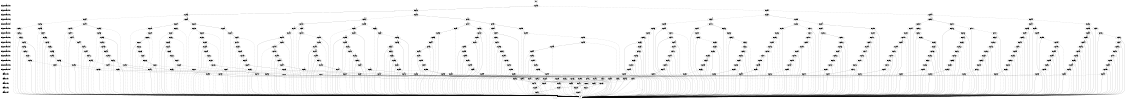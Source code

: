 digraph "DD" {
size = "7.5,10"
center = true;
edge [dir = none];
{ node [shape = plaintext];
  edge [style = invis];
  "CONST NODES" [style = invis];
" impl_pre0_fact1_bit0 " -> " impl_pre0_fact1_bit1 " -> " impl_pre0_fact1_bit2 " -> " impl_pre0_fact1_bit3 " -> " impl_pre0_fact1_bit4 " -> " impl_pre1_fact1_bit0 " -> " impl_pre1_fact1_bit1 " -> " impl_pre1_fact1_bit2 " -> " impl_pre1_fact1_bit3 " -> " impl_pre1_fact1_bit4 " -> " impl_pre2_fact1_bit0 " -> " impl_pre2_fact1_bit1 " -> " impl_pre2_fact1_bit2 " -> " impl_pre2_fact1_bit3 " -> " impl_pre2_fact1_bit4 " -> " eff_fact1_bit0 " -> " eff_fact1_bit1 " -> " eff_fact1_bit2 " -> " eff_fact1_bit3 " -> " eff_fact1_bit4 " -> "CONST NODES"; 
}
{ rank = same; node [shape = box]; edge [style = invis];
"F0"; }
{ rank = same; " impl_pre0_fact1_bit0 ";
"0x60bbc";
}
{ rank = same; " impl_pre0_fact1_bit1 ";
"0x60bbb";
"0x60a3c";
}
{ rank = same; " impl_pre0_fact1_bit2 ";
"0x60b5b";
"0x60a3b";
"0x6096a";
"0x60bba";
}
{ rank = same; " impl_pre0_fact1_bit3 ";
"0x60969";
"0x60b8a";
"0x60bb9";
"0x608fa";
"0x60a05";
"0x60b2b";
"0x60b5a";
"0x60a3a";
}
{ rank = same; " impl_pre0_fact1_bit4 ";
"0x608f9";
"0x60b2a";
"0x60b59";
"0x609eb";
"0x6094d";
"0x608bf";
"0x60a20";
"0x60b72";
"0x60a04";
"0x60ba1";
"0x60968";
"0x60b13";
"0x60b89";
"0x60a39";
"0x60b42";
"0x60bb8";
}
{ rank = same; " impl_pre1_fact1_bit0 ";
"0x6093f";
"0x60a2c";
"0x60b1e";
"0x60b7d";
"0x60a38";
"0x60967";
"0x60b41";
"0x60ba0";
"0x608be";
"0x608ea";
"0x60b07";
"0x608f8";
"0x60b66";
"0x60b29";
"0x60b88";
"0x609f7";
"0x60a03";
"0x60a11";
"0x60a1f";
"0x6094c";
"0x60b4d";
"0x60bac";
"0x6095a";
"0x608a1";
"0x60b12";
"0x60b71";
"0x60b36";
"0x60b95";
"0x609de";
"0x60b58";
"0x609ea";
"0x60bb7";
}
{ rank = same; " impl_pre1_fact1_bit1 ";
"0x6094b";
"0x60b7c";
"0x60a02";
"0x60959";
"0x60b11";
"0x60b1d";
"0x608a0";
"0x60b9f";
"0x60b35";
"0x60b57";
"0x609e9";
"0x60b65";
"0x60a2b";
"0x60b87";
"0x60a10";
"0x6093e";
"0x60bab";
"0x60b06";
"0x60966";
"0x60b28";
"0x60b70";
"0x609f6";
"0x60b40";
"0x608bd";
"0x60b4c";
"0x60a37";
"0x60b94";
"0x608e9";
"0x608f7";
"0x60bb6";
"0x609dd";
"0x60a1e";
}
{ rank = same; " impl_pre1_fact1_bit2 ";
"0x60b05";
"0x60965";
"0x60b3f";
"0x60b9e";
"0x60b27";
"0x608bc";
"0x6094a";
"0x60b6f";
"0x608e8";
"0x60a2a";
"0x60b7b";
"0x608f6";
"0x609f5";
"0x60a01";
"0x60a0f";
"0x60b4b";
"0x60baa";
"0x60b10";
"0x60b1c";
"0x6089f";
"0x60958";
"0x60a36";
"0x60b34";
"0x60b93";
"0x60b64";
"0x6093d";
"0x60b56";
"0x60bb5";
"0x60b86";
"0x609dc";
"0x609e8";
"0x60a1d";
}
{ rank = same; " impl_pre1_fact1_bit3 ";
"0x60b7a";
"0x60a0e";
"0x60a00";
"0x60a1c";
"0x60949";
"0x60964";
"0x60b0f";
"0x608e7";
"0x6089e";
"0x60b33";
"0x60b63";
"0x60a29";
"0x60b26";
"0x60b85";
"0x609db";
"0x609e7";
"0x60b9d";
"0x60b4a";
"0x60ba9";
"0x6093c";
"0x608f5";
"0x60b04";
"0x609f4";
"0x60957";
"0x60a35";
"0x60b3e";
"0x608bb";
"0x60b6e";
"0x60b55";
"0x60bb4";
"0x60b92";
"0x60b1b";
}
{ rank = same; " impl_pre1_fact1_bit4 ";
"0x6093b";
"0x60963";
"0x60b3d";
"0x60a28";
"0x60b03";
"0x60b9c";
"0x60948";
"0x609e6";
"0x60b49";
"0x60b25";
"0x60b84";
"0x608e6";
"0x60b79";
"0x60b91";
"0x609f3";
"0x60a0d";
"0x608f4";
"0x60b0e";
"0x60956";
"0x60b6d";
"0x60b1a";
"0x6089d";
"0x60a34";
"0x608ba";
"0x60b32";
"0x60b62";
"0x60b54";
"0x60bb3";
"0x60a1b";
"0x609da";
"0x60ba8";
"0x609ff";
}
{ rank = same; " impl_pre2_fact1_bit0 ";
"0x60a0c";
"0x60b3c";
"0x60a1a";
"0x60b9b";
"0x60947";
"0x60955";
"0x6089c";
"0x60b02";
"0x60b61";
"0x60b24";
"0x60b83";
"0x609d9";
"0x609e5";
"0x60b48";
"0x60ba7";
"0x6093a";
"0x60b0d";
"0x60b6c";
"0x60a27";
"0x60a33";
"0x60962";
"0x60b31";
"0x60b90";
"0x608b9";
"0x60b53";
"0x60bb2";
"0x608e5";
"0x608f3";
"0x60b19";
"0x60b78";
"0x609f2";
"0x609fe";
}
{ rank = same; " impl_pre2_fact1_bit1 ";
"0x60b9a";
"0x60939";
"0x60b01";
"0x60961";
"0x609e4";
"0x60b23";
"0x60b60";
"0x60b3b";
"0x60a26";
"0x608b8";
"0x60b47";
"0x60b82";
"0x608e4";
"0x608f2";
"0x60a0b";
"0x60ba6";
"0x60b6b";
"0x609f1";
"0x60946";
"0x60954";
"0x60b0c";
"0x60a32";
"0x60b18";
"0x6089b";
"0x60b8f";
"0x60b30";
"0x60bb1";
"0x609d8";
"0x60b52";
"0x60a19";
"0x60b77";
"0x609fd";
}
{ rank = same; " impl_pre2_fact1_bit2 ";
"0x60945";
"0x60b0b";
"0x60b17";
"0x6089a";
"0x60a25";
"0x60b5f";
"0x60a0a";
"0x60b46";
"0x60ba5";
"0x60b81";
"0x609d7";
"0x609e3";
"0x60953";
"0x60a31";
"0x60b00";
"0x60b2f";
"0x60b8e";
"0x60b22";
"0x60938";
"0x60b51";
"0x60bb0";
"0x60a18";
"0x608b7";
"0x60b6a";
"0x608e3";
"0x60b76";
"0x608f1";
"0x60960";
"0x609f0";
"0x609fc";
"0x60b3a";
"0x60b99";
}
{ rank = same; " impl_pre2_fact1_bit3 ";
"0x60937";
"0x60aff";
"0x60a24";
"0x60b21";
"0x60b80";
"0x60b39";
"0x608b6";
"0x60b69";
"0x60b45";
"0x60ba4";
"0x608f0";
"0x60b8d";
"0x609ef";
"0x60952";
"0x60a09";
"0x60a15";
"0x60a30";
"0x60944";
"0x60b0a";
"0x60899";
"0x60b50";
"0x60b2e";
"0x60baf";
"0x60b5e";
"0x60b16";
"0x60b75";
"0x609fb";
"0x609d6";
"0x6095f";
"0x609e2";
"0x60b98";
"0x608e2";
}
{ rank = same; " impl_pre2_fact1_bit4 ";
"0x60943";
"0x609e1";
"0x60951";
"0x60b15";
"0x60b20";
"0x60898";
"0x60b7f";
"0x60b2d";
"0x60b5d";
"0x608ef";
"0x609d5";
"0x60b09";
"0x60b68";
"0x60ba3";
"0x60a2f";
"0x60936";
"0x608b5";
"0x60a23";
"0x60afe";
"0x60b4f";
"0x60bae";
"0x60a14";
"0x60b44";
"0x608e1";
"0x609fa";
"0x60b74";
"0x6095e";
"0x60b8c";
"0x60b38";
"0x60b97";
"0x609ee";
"0x60a08";
}
{ rank = same; " eff_fact1_bit0 ";
"0x60935";
"0x60a22";
"0x60a2e";
"0x60ba2";
"0x6095d";
"0x608b4";
"0x60b8b";
"0x608e0";
"0x60b1f";
"0x608ee";
"0x60b73";
"0x60b43";
"0x609ed";
"0x609f9";
"0x60bad";
"0x60b08";
"0x60a07";
"0x60a13";
"0x60942";
"0x60afd";
"0x60950";
"0x60b2c";
"0x60b96";
"0x60b5c";
"0x60897";
"0x60b7e";
"0x60b4e";
"0x609d4";
"0x60b14";
"0x609e0";
"0x60b37";
"0x60b67";
}
{ rank = same; " eff_fact1_bit1 ";
"0x60941";
"0x6094f";
"0x60896";
"0x609f8";
"0x60a21";
"0x609df";
"0x60934";
"0x609d3";
"0x60a06";
"0x6095c";
"0x608b3";
"0x608df";
"0x60a2d";
"0x608ed";
"0x609ec";
"0x60a12";
}
{ rank = same; " eff_fact1_bit2 ";
"0x608b2";
"0x6095b";
"0x608de";
"0x608ec";
"0x60940";
"0x60933";
"0x60895";
"0x6094e";
}
{ rank = same; " eff_fact1_bit3 ";
"0x60894";
"0x608eb";
"0x608dd";
"0x608b1";
}
{ rank = same; " eff_fact1_bit4 ";
"0x608b0";
"0x60893";
}
{ rank = same; "CONST NODES";
{ node [shape = box]; "0x5fe1a";
"0x5fe19";
}
}
"F0" -> "0x60bbc" [style = solid];
"0x60bbc" -> "0x60a3c";
"0x60bbc" -> "0x60bbb" [style = dashed];
"0x60bbb" -> "0x60b5b";
"0x60bbb" -> "0x60bba" [style = dashed];
"0x60a3c" -> "0x6096a";
"0x60a3c" -> "0x60a3b" [style = dashed];
"0x60b5b" -> "0x60b2b";
"0x60b5b" -> "0x60b5a" [style = dashed];
"0x60a3b" -> "0x60a05";
"0x60a3b" -> "0x60a3a" [style = dashed];
"0x6096a" -> "0x608fa";
"0x6096a" -> "0x60969" [style = dashed];
"0x60bba" -> "0x60b8a";
"0x60bba" -> "0x60bb9" [style = dashed];
"0x60969" -> "0x6094d";
"0x60969" -> "0x60968" [style = dashed];
"0x60b8a" -> "0x60b72";
"0x60b8a" -> "0x60b89" [style = dashed];
"0x60bb9" -> "0x60ba1";
"0x60bb9" -> "0x60bb8" [style = dashed];
"0x608fa" -> "0x608bf";
"0x608fa" -> "0x608f9" [style = dashed];
"0x60a05" -> "0x609eb";
"0x60a05" -> "0x60a04" [style = dashed];
"0x60b2b" -> "0x60b13";
"0x60b2b" -> "0x60b2a" [style = dashed];
"0x60b5a" -> "0x60b42";
"0x60b5a" -> "0x60b59" [style = dashed];
"0x60a3a" -> "0x60a20";
"0x60a3a" -> "0x60a39" [style = dashed];
"0x608f9" -> "0x608ea";
"0x608f9" -> "0x608f8" [style = dashed];
"0x60b2a" -> "0x60b1e";
"0x60b2a" -> "0x60b29" [style = dashed];
"0x60b59" -> "0x60b4d";
"0x60b59" -> "0x60b58" [style = dashed];
"0x609eb" -> "0x609de";
"0x609eb" -> "0x609ea" [style = dashed];
"0x6094d" -> "0x6093f";
"0x6094d" -> "0x6094c" [style = dashed];
"0x608bf" -> "0x608a1";
"0x608bf" -> "0x608be" [style = dashed];
"0x60a20" -> "0x60a11";
"0x60a20" -> "0x60a1f" [style = dashed];
"0x60b72" -> "0x60b66";
"0x60b72" -> "0x60b71" [style = dashed];
"0x60a04" -> "0x609f7";
"0x60a04" -> "0x60a03" [style = dashed];
"0x60ba1" -> "0x60b95";
"0x60ba1" -> "0x60ba0" [style = dashed];
"0x60968" -> "0x6095a";
"0x60968" -> "0x60967" [style = dashed];
"0x60b13" -> "0x60b07";
"0x60b13" -> "0x60b12" [style = dashed];
"0x60b89" -> "0x60b7d";
"0x60b89" -> "0x60b88" [style = dashed];
"0x60a39" -> "0x60a2c";
"0x60a39" -> "0x60a38" [style = dashed];
"0x60b42" -> "0x60b36";
"0x60b42" -> "0x60b41" [style = dashed];
"0x60bb8" -> "0x60bac";
"0x60bb8" -> "0x60bb7" [style = dashed];
"0x6093f" -> "0x6093e";
"0x6093f" -> "0x5fe1a" [style = dashed];
"0x60a2c" -> "0x60a2b";
"0x60a2c" -> "0x5fe1a" [style = dashed];
"0x60b1e" -> "0x5fe1a";
"0x60b1e" -> "0x60b1d" [style = dashed];
"0x60b7d" -> "0x5fe1a";
"0x60b7d" -> "0x60b7c" [style = dashed];
"0x60a38" -> "0x60a37";
"0x60a38" -> "0x5fe1a" [style = dashed];
"0x60967" -> "0x60966";
"0x60967" -> "0x5fe1a" [style = dashed];
"0x60b41" -> "0x5fe1a";
"0x60b41" -> "0x60b40" [style = dashed];
"0x60ba0" -> "0x5fe1a";
"0x60ba0" -> "0x60b9f" [style = dashed];
"0x608be" -> "0x608bd";
"0x608be" -> "0x5fe1a" [style = dashed];
"0x608ea" -> "0x608e9";
"0x608ea" -> "0x5fe1a" [style = dashed];
"0x60b07" -> "0x5fe1a";
"0x60b07" -> "0x60b06" [style = dashed];
"0x608f8" -> "0x608f7";
"0x608f8" -> "0x5fe1a" [style = dashed];
"0x60b66" -> "0x5fe1a";
"0x60b66" -> "0x60b65" [style = dashed];
"0x60b29" -> "0x5fe1a";
"0x60b29" -> "0x60b28" [style = dashed];
"0x60b88" -> "0x5fe1a";
"0x60b88" -> "0x60b87" [style = dashed];
"0x609f7" -> "0x609f6";
"0x609f7" -> "0x5fe1a" [style = dashed];
"0x60a03" -> "0x60a02";
"0x60a03" -> "0x5fe1a" [style = dashed];
"0x60a11" -> "0x60a10";
"0x60a11" -> "0x5fe1a" [style = dashed];
"0x60a1f" -> "0x60a1e";
"0x60a1f" -> "0x5fe1a" [style = dashed];
"0x6094c" -> "0x6094b";
"0x6094c" -> "0x5fe1a" [style = dashed];
"0x60b4d" -> "0x5fe1a";
"0x60b4d" -> "0x60b4c" [style = dashed];
"0x60bac" -> "0x5fe1a";
"0x60bac" -> "0x60bab" [style = dashed];
"0x6095a" -> "0x60959";
"0x6095a" -> "0x5fe1a" [style = dashed];
"0x608a1" -> "0x608a0";
"0x608a1" -> "0x5fe1a" [style = dashed];
"0x60b12" -> "0x5fe1a";
"0x60b12" -> "0x60b11" [style = dashed];
"0x60b71" -> "0x5fe1a";
"0x60b71" -> "0x60b70" [style = dashed];
"0x60b36" -> "0x5fe1a";
"0x60b36" -> "0x60b35" [style = dashed];
"0x60b95" -> "0x5fe1a";
"0x60b95" -> "0x60b94" [style = dashed];
"0x609de" -> "0x609dd";
"0x609de" -> "0x5fe1a" [style = dashed];
"0x60b58" -> "0x5fe1a";
"0x60b58" -> "0x60b57" [style = dashed];
"0x609ea" -> "0x609e9";
"0x609ea" -> "0x5fe1a" [style = dashed];
"0x60bb7" -> "0x5fe1a";
"0x60bb7" -> "0x60bb6" [style = dashed];
"0x6094b" -> "0x6094a";
"0x6094b" -> "0x5fe1a" [style = dashed];
"0x60b7c" -> "0x5fe1a";
"0x60b7c" -> "0x60b7b" [style = dashed];
"0x60a02" -> "0x5fe1a";
"0x60a02" -> "0x60a01" [style = dashed];
"0x60959" -> "0x60958";
"0x60959" -> "0x5fe1a" [style = dashed];
"0x60b11" -> "0x60b10";
"0x60b11" -> "0x5fe1a" [style = dashed];
"0x60b1d" -> "0x60b1c";
"0x60b1d" -> "0x5fe1a" [style = dashed];
"0x608a0" -> "0x6089f";
"0x608a0" -> "0x5fe1a" [style = dashed];
"0x60b9f" -> "0x5fe1a";
"0x60b9f" -> "0x60b9e" [style = dashed];
"0x60b35" -> "0x60b34";
"0x60b35" -> "0x5fe1a" [style = dashed];
"0x60b57" -> "0x60b56";
"0x60b57" -> "0x5fe1a" [style = dashed];
"0x609e9" -> "0x5fe1a";
"0x609e9" -> "0x609e8" [style = dashed];
"0x60b65" -> "0x5fe1a";
"0x60b65" -> "0x60b64" [style = dashed];
"0x60a2b" -> "0x5fe1a";
"0x60a2b" -> "0x60a2a" [style = dashed];
"0x60b87" -> "0x5fe1a";
"0x60b87" -> "0x60b86" [style = dashed];
"0x60a10" -> "0x5fe1a";
"0x60a10" -> "0x60a0f" [style = dashed];
"0x6093e" -> "0x6093d";
"0x6093e" -> "0x5fe1a" [style = dashed];
"0x60bab" -> "0x5fe1a";
"0x60bab" -> "0x60baa" [style = dashed];
"0x60b06" -> "0x60b05";
"0x60b06" -> "0x5fe1a" [style = dashed];
"0x60966" -> "0x60965";
"0x60966" -> "0x5fe1a" [style = dashed];
"0x60b28" -> "0x60b27";
"0x60b28" -> "0x5fe1a" [style = dashed];
"0x60b70" -> "0x5fe1a";
"0x60b70" -> "0x60b6f" [style = dashed];
"0x609f6" -> "0x5fe1a";
"0x609f6" -> "0x609f5" [style = dashed];
"0x60b40" -> "0x60b3f";
"0x60b40" -> "0x5fe1a" [style = dashed];
"0x608bd" -> "0x608bc";
"0x608bd" -> "0x5fe1a" [style = dashed];
"0x60b4c" -> "0x60b4b";
"0x60b4c" -> "0x5fe1a" [style = dashed];
"0x60a37" -> "0x5fe1a";
"0x60a37" -> "0x60a36" [style = dashed];
"0x60b94" -> "0x5fe1a";
"0x60b94" -> "0x60b93" [style = dashed];
"0x608e9" -> "0x608e8";
"0x608e9" -> "0x5fe1a" [style = dashed];
"0x608f7" -> "0x608f6";
"0x608f7" -> "0x5fe1a" [style = dashed];
"0x60bb6" -> "0x5fe1a";
"0x60bb6" -> "0x60bb5" [style = dashed];
"0x609dd" -> "0x5fe1a";
"0x609dd" -> "0x609dc" [style = dashed];
"0x60a1e" -> "0x5fe1a";
"0x60a1e" -> "0x60a1d" [style = dashed];
"0x60b05" -> "0x60b04";
"0x60b05" -> "0x5fe1a" [style = dashed];
"0x60965" -> "0x5fe1a";
"0x60965" -> "0x60964" [style = dashed];
"0x60b3f" -> "0x5fe1a";
"0x60b3f" -> "0x60b3e" [style = dashed];
"0x60b9e" -> "0x5fe1a";
"0x60b9e" -> "0x60b9d" [style = dashed];
"0x60b27" -> "0x60b26";
"0x60b27" -> "0x5fe1a" [style = dashed];
"0x608bc" -> "0x608bb";
"0x608bc" -> "0x5fe1a" [style = dashed];
"0x6094a" -> "0x5fe1a";
"0x6094a" -> "0x60949" [style = dashed];
"0x60b6f" -> "0x60b6e";
"0x60b6f" -> "0x5fe1a" [style = dashed];
"0x608e8" -> "0x608e7";
"0x608e8" -> "0x5fe1a" [style = dashed];
"0x60a2a" -> "0x5fe1a";
"0x60a2a" -> "0x60a29" [style = dashed];
"0x60b7b" -> "0x60b7a";
"0x60b7b" -> "0x5fe1a" [style = dashed];
"0x608f6" -> "0x608f5";
"0x608f6" -> "0x5fe1a" [style = dashed];
"0x609f5" -> "0x609f4";
"0x609f5" -> "0x5fe1a" [style = dashed];
"0x60a01" -> "0x60a00";
"0x60a01" -> "0x5fe1a" [style = dashed];
"0x60a0f" -> "0x5fe1a";
"0x60a0f" -> "0x60a0e" [style = dashed];
"0x60b4b" -> "0x5fe1a";
"0x60b4b" -> "0x60b4a" [style = dashed];
"0x60baa" -> "0x5fe1a";
"0x60baa" -> "0x60ba9" [style = dashed];
"0x60b10" -> "0x60b0f";
"0x60b10" -> "0x5fe1a" [style = dashed];
"0x60b1c" -> "0x60b1b";
"0x60b1c" -> "0x5fe1a" [style = dashed];
"0x6089f" -> "0x6089e";
"0x6089f" -> "0x5fe1a" [style = dashed];
"0x60958" -> "0x5fe1a";
"0x60958" -> "0x60957" [style = dashed];
"0x60a36" -> "0x5fe1a";
"0x60a36" -> "0x60a35" [style = dashed];
"0x60b34" -> "0x5fe1a";
"0x60b34" -> "0x60b33" [style = dashed];
"0x60b93" -> "0x5fe1a";
"0x60b93" -> "0x60b92" [style = dashed];
"0x60b64" -> "0x60b63";
"0x60b64" -> "0x5fe1a" [style = dashed];
"0x6093d" -> "0x5fe1a";
"0x6093d" -> "0x6093c" [style = dashed];
"0x60b56" -> "0x5fe1a";
"0x60b56" -> "0x60b55" [style = dashed];
"0x60bb5" -> "0x5fe1a";
"0x60bb5" -> "0x60bb4" [style = dashed];
"0x60b86" -> "0x60b85";
"0x60b86" -> "0x5fe1a" [style = dashed];
"0x609dc" -> "0x609db";
"0x609dc" -> "0x5fe1a" [style = dashed];
"0x609e8" -> "0x609e7";
"0x609e8" -> "0x5fe1a" [style = dashed];
"0x60a1d" -> "0x5fe1a";
"0x60a1d" -> "0x60a1c" [style = dashed];
"0x60b7a" -> "0x5fe1a";
"0x60b7a" -> "0x60b79" [style = dashed];
"0x60a0e" -> "0x60a0d";
"0x60a0e" -> "0x5fe1a" [style = dashed];
"0x60a00" -> "0x5fe1a";
"0x60a00" -> "0x609ff" [style = dashed];
"0x60a1c" -> "0x60a1b";
"0x60a1c" -> "0x5fe1a" [style = dashed];
"0x60949" -> "0x60948";
"0x60949" -> "0x5fe1a" [style = dashed];
"0x60964" -> "0x5fe1a";
"0x60964" -> "0x60963" [style = dashed];
"0x60b0f" -> "0x60b0e";
"0x60b0f" -> "0x5fe1a" [style = dashed];
"0x608e7" -> "0x5fe1a";
"0x608e7" -> "0x608e6" [style = dashed];
"0x6089e" -> "0x6089d";
"0x6089e" -> "0x5fe1a" [style = dashed];
"0x60b33" -> "0x60b32";
"0x60b33" -> "0x5fe1a" [style = dashed];
"0x60b63" -> "0x60b62";
"0x60b63" -> "0x5fe1a" [style = dashed];
"0x60a29" -> "0x5fe1a";
"0x60a29" -> "0x60a28" [style = dashed];
"0x60b26" -> "0x5fe1a";
"0x60b26" -> "0x60b25" [style = dashed];
"0x60b85" -> "0x5fe1a";
"0x60b85" -> "0x60b84" [style = dashed];
"0x609db" -> "0x609da";
"0x609db" -> "0x5fe1a" [style = dashed];
"0x609e7" -> "0x609e6";
"0x609e7" -> "0x5fe1a" [style = dashed];
"0x60b9d" -> "0x60b9c";
"0x60b9d" -> "0x5fe1a" [style = dashed];
"0x60b4a" -> "0x5fe1a";
"0x60b4a" -> "0x60b49" [style = dashed];
"0x60ba9" -> "0x5fe1a";
"0x60ba9" -> "0x60ba8" [style = dashed];
"0x6093c" -> "0x6093b";
"0x6093c" -> "0x5fe1a" [style = dashed];
"0x608f5" -> "0x5fe1a";
"0x608f5" -> "0x608f4" [style = dashed];
"0x60b04" -> "0x60b03";
"0x60b04" -> "0x5fe1a" [style = dashed];
"0x609f4" -> "0x5fe1a";
"0x609f4" -> "0x609f3" [style = dashed];
"0x60957" -> "0x5fe1a";
"0x60957" -> "0x60956" [style = dashed];
"0x60a35" -> "0x5fe1a";
"0x60a35" -> "0x60a34" [style = dashed];
"0x60b3e" -> "0x60b3d";
"0x60b3e" -> "0x5fe1a" [style = dashed];
"0x608bb" -> "0x608ba";
"0x608bb" -> "0x5fe1a" [style = dashed];
"0x60b6e" -> "0x60b6d";
"0x60b6e" -> "0x5fe1a" [style = dashed];
"0x60b55" -> "0x5fe1a";
"0x60b55" -> "0x60b54" [style = dashed];
"0x60bb4" -> "0x5fe1a";
"0x60bb4" -> "0x60bb3" [style = dashed];
"0x60b92" -> "0x60b91";
"0x60b92" -> "0x5fe1a" [style = dashed];
"0x60b1b" -> "0x5fe1a";
"0x60b1b" -> "0x60b1a" [style = dashed];
"0x6093b" -> "0x6093a";
"0x6093b" -> "0x5fe1a" [style = dashed];
"0x60963" -> "0x5fe1a";
"0x60963" -> "0x60962" [style = dashed];
"0x60b3d" -> "0x5fe1a";
"0x60b3d" -> "0x60b3c" [style = dashed];
"0x60a28" -> "0x60a27";
"0x60a28" -> "0x5fe1a" [style = dashed];
"0x60b03" -> "0x60b02";
"0x60b03" -> "0x5fe1a" [style = dashed];
"0x60b9c" -> "0x5fe1a";
"0x60b9c" -> "0x60b9b" [style = dashed];
"0x60948" -> "0x5fe1a";
"0x60948" -> "0x60947" [style = dashed];
"0x609e6" -> "0x5fe1a";
"0x609e6" -> "0x609e5" [style = dashed];
"0x60b49" -> "0x60b48";
"0x60b49" -> "0x5fe1a" [style = dashed];
"0x60b25" -> "0x5fe1a";
"0x60b25" -> "0x60b24" [style = dashed];
"0x60b84" -> "0x5fe1a";
"0x60b84" -> "0x60b83" [style = dashed];
"0x608e6" -> "0x608e5";
"0x608e6" -> "0x5fe1a" [style = dashed];
"0x60b79" -> "0x60b78";
"0x60b79" -> "0x5fe1a" [style = dashed];
"0x60b91" -> "0x60b90";
"0x60b91" -> "0x5fe1a" [style = dashed];
"0x609f3" -> "0x609f2";
"0x609f3" -> "0x5fe1a" [style = dashed];
"0x60a0d" -> "0x60a0c";
"0x60a0d" -> "0x5fe1a" [style = dashed];
"0x608f4" -> "0x5fe1a";
"0x608f4" -> "0x608f3" [style = dashed];
"0x60b0e" -> "0x5fe1a";
"0x60b0e" -> "0x60b0d" [style = dashed];
"0x60956" -> "0x60955";
"0x60956" -> "0x5fe1a" [style = dashed];
"0x60b6d" -> "0x5fe1a";
"0x60b6d" -> "0x60b6c" [style = dashed];
"0x60b1a" -> "0x60b19";
"0x60b1a" -> "0x5fe1a" [style = dashed];
"0x6089d" -> "0x6089c";
"0x6089d" -> "0x5fe1a" [style = dashed];
"0x60a34" -> "0x5fe1a";
"0x60a34" -> "0x60a33" [style = dashed];
"0x608ba" -> "0x5fe1a";
"0x608ba" -> "0x608b9" [style = dashed];
"0x60b32" -> "0x60b31";
"0x60b32" -> "0x5fe1a" [style = dashed];
"0x60b62" -> "0x60b61";
"0x60b62" -> "0x5fe1a" [style = dashed];
"0x60b54" -> "0x5fe1a";
"0x60b54" -> "0x60b53" [style = dashed];
"0x60bb3" -> "0x5fe1a";
"0x60bb3" -> "0x60bb2" [style = dashed];
"0x60a1b" -> "0x5fe1a";
"0x60a1b" -> "0x60a1a" [style = dashed];
"0x609da" -> "0x609d9";
"0x609da" -> "0x5fe1a" [style = dashed];
"0x60ba8" -> "0x60ba7";
"0x60ba8" -> "0x5fe1a" [style = dashed];
"0x609ff" -> "0x5fe1a";
"0x609ff" -> "0x609fe" [style = dashed];
"0x60a0c" -> "0x60a0b";
"0x60a0c" -> "0x5fe1a" [style = dashed];
"0x60b3c" -> "0x5fe1a";
"0x60b3c" -> "0x60b3b" [style = dashed];
"0x60a1a" -> "0x60a19";
"0x60a1a" -> "0x5fe1a" [style = dashed];
"0x60b9b" -> "0x5fe1a";
"0x60b9b" -> "0x60b9a" [style = dashed];
"0x60947" -> "0x60946";
"0x60947" -> "0x5fe1a" [style = dashed];
"0x60955" -> "0x60954";
"0x60955" -> "0x5fe1a" [style = dashed];
"0x6089c" -> "0x6089b";
"0x6089c" -> "0x5fe1a" [style = dashed];
"0x60b02" -> "0x5fe1a";
"0x60b02" -> "0x60b01" [style = dashed];
"0x60b61" -> "0x5fe1a";
"0x60b61" -> "0x60b60" [style = dashed];
"0x60b24" -> "0x5fe1a";
"0x60b24" -> "0x60b23" [style = dashed];
"0x60b83" -> "0x5fe1a";
"0x60b83" -> "0x60b82" [style = dashed];
"0x609d9" -> "0x609d8";
"0x609d9" -> "0x5fe1a" [style = dashed];
"0x609e5" -> "0x609e4";
"0x609e5" -> "0x5fe1a" [style = dashed];
"0x60b48" -> "0x5fe1a";
"0x60b48" -> "0x60b47" [style = dashed];
"0x60ba7" -> "0x5fe1a";
"0x60ba7" -> "0x60ba6" [style = dashed];
"0x6093a" -> "0x60939";
"0x6093a" -> "0x5fe1a" [style = dashed];
"0x60b0d" -> "0x5fe1a";
"0x60b0d" -> "0x60b0c" [style = dashed];
"0x60b6c" -> "0x5fe1a";
"0x60b6c" -> "0x60b6b" [style = dashed];
"0x60a27" -> "0x60a26";
"0x60a27" -> "0x5fe1a" [style = dashed];
"0x60a33" -> "0x60a32";
"0x60a33" -> "0x5fe1a" [style = dashed];
"0x60962" -> "0x60961";
"0x60962" -> "0x5fe1a" [style = dashed];
"0x60b31" -> "0x5fe1a";
"0x60b31" -> "0x60b30" [style = dashed];
"0x60b90" -> "0x5fe1a";
"0x60b90" -> "0x60b8f" [style = dashed];
"0x608b9" -> "0x608b8";
"0x608b9" -> "0x5fe1a" [style = dashed];
"0x60b53" -> "0x5fe1a";
"0x60b53" -> "0x60b52" [style = dashed];
"0x60bb2" -> "0x5fe1a";
"0x60bb2" -> "0x60bb1" [style = dashed];
"0x608e5" -> "0x608e4";
"0x608e5" -> "0x5fe1a" [style = dashed];
"0x608f3" -> "0x608f2";
"0x608f3" -> "0x5fe1a" [style = dashed];
"0x60b19" -> "0x5fe1a";
"0x60b19" -> "0x60b18" [style = dashed];
"0x60b78" -> "0x5fe1a";
"0x60b78" -> "0x60b77" [style = dashed];
"0x609f2" -> "0x609f1";
"0x609f2" -> "0x5fe1a" [style = dashed];
"0x609fe" -> "0x609fd";
"0x609fe" -> "0x5fe1a" [style = dashed];
"0x60b9a" -> "0x5fe1a";
"0x60b9a" -> "0x60b99" [style = dashed];
"0x60939" -> "0x60938";
"0x60939" -> "0x5fe1a" [style = dashed];
"0x60b01" -> "0x60b00";
"0x60b01" -> "0x5fe1a" [style = dashed];
"0x60961" -> "0x60960";
"0x60961" -> "0x5fe1a" [style = dashed];
"0x609e4" -> "0x5fe1a";
"0x609e4" -> "0x609e3" [style = dashed];
"0x60b23" -> "0x60b22";
"0x60b23" -> "0x5fe1a" [style = dashed];
"0x60b60" -> "0x5fe1a";
"0x60b60" -> "0x60b5f" [style = dashed];
"0x60b3b" -> "0x60b3a";
"0x60b3b" -> "0x5fe1a" [style = dashed];
"0x60a26" -> "0x5fe1a";
"0x60a26" -> "0x60a25" [style = dashed];
"0x608b8" -> "0x608b7";
"0x608b8" -> "0x5fe1a" [style = dashed];
"0x60b47" -> "0x60b46";
"0x60b47" -> "0x5fe1a" [style = dashed];
"0x60b82" -> "0x5fe1a";
"0x60b82" -> "0x60b81" [style = dashed];
"0x608e4" -> "0x608e3";
"0x608e4" -> "0x5fe1a" [style = dashed];
"0x608f2" -> "0x608f1";
"0x608f2" -> "0x5fe1a" [style = dashed];
"0x60a0b" -> "0x5fe1a";
"0x60a0b" -> "0x60a0a" [style = dashed];
"0x60ba6" -> "0x5fe1a";
"0x60ba6" -> "0x60ba5" [style = dashed];
"0x60b6b" -> "0x5fe1a";
"0x60b6b" -> "0x60b6a" [style = dashed];
"0x609f1" -> "0x5fe1a";
"0x609f1" -> "0x609f0" [style = dashed];
"0x60946" -> "0x60945";
"0x60946" -> "0x5fe1a" [style = dashed];
"0x60954" -> "0x60953";
"0x60954" -> "0x5fe1a" [style = dashed];
"0x60b0c" -> "0x60b0b";
"0x60b0c" -> "0x5fe1a" [style = dashed];
"0x60a32" -> "0x5fe1a";
"0x60a32" -> "0x60a31" [style = dashed];
"0x60b18" -> "0x60b17";
"0x60b18" -> "0x5fe1a" [style = dashed];
"0x6089b" -> "0x6089a";
"0x6089b" -> "0x5fe1a" [style = dashed];
"0x60b8f" -> "0x5fe1a";
"0x60b8f" -> "0x60b8e" [style = dashed];
"0x60b30" -> "0x60b2f";
"0x60b30" -> "0x5fe1a" [style = dashed];
"0x60bb1" -> "0x5fe1a";
"0x60bb1" -> "0x60bb0" [style = dashed];
"0x609d8" -> "0x5fe1a";
"0x609d8" -> "0x609d7" [style = dashed];
"0x60b52" -> "0x60b51";
"0x60b52" -> "0x5fe1a" [style = dashed];
"0x60a19" -> "0x5fe1a";
"0x60a19" -> "0x60a18" [style = dashed];
"0x60b77" -> "0x5fe1a";
"0x60b77" -> "0x60b76" [style = dashed];
"0x609fd" -> "0x5fe1a";
"0x609fd" -> "0x609fc" [style = dashed];
"0x60945" -> "0x5fe1a";
"0x60945" -> "0x60944" [style = dashed];
"0x60b0b" -> "0x60b0a";
"0x60b0b" -> "0x5fe1a" [style = dashed];
"0x60b17" -> "0x60b16";
"0x60b17" -> "0x5fe1a" [style = dashed];
"0x6089a" -> "0x60899";
"0x6089a" -> "0x5fe1a" [style = dashed];
"0x60a25" -> "0x5fe1a";
"0x60a25" -> "0x60a24" [style = dashed];
"0x60b5f" -> "0x60b5e";
"0x60b5f" -> "0x5fe1a" [style = dashed];
"0x60a0a" -> "0x5fe1a";
"0x60a0a" -> "0x60a09" [style = dashed];
"0x60b46" -> "0x5fe1a";
"0x60b46" -> "0x60b45" [style = dashed];
"0x60ba5" -> "0x5fe1a";
"0x60ba5" -> "0x60ba4" [style = dashed];
"0x60b81" -> "0x60b80";
"0x60b81" -> "0x5fe1a" [style = dashed];
"0x609d7" -> "0x609d6";
"0x609d7" -> "0x5fe1a" [style = dashed];
"0x609e3" -> "0x609e2";
"0x609e3" -> "0x5fe1a" [style = dashed];
"0x60953" -> "0x5fe1a";
"0x60953" -> "0x60952" [style = dashed];
"0x60a31" -> "0x5fe1a";
"0x60a31" -> "0x60a30" [style = dashed];
"0x60b00" -> "0x60aff";
"0x60b00" -> "0x5fe1a" [style = dashed];
"0x60b2f" -> "0x5fe1a";
"0x60b2f" -> "0x60b2e" [style = dashed];
"0x60b8e" -> "0x5fe1a";
"0x60b8e" -> "0x60b8d" [style = dashed];
"0x60b22" -> "0x60b21";
"0x60b22" -> "0x5fe1a" [style = dashed];
"0x60938" -> "0x5fe1a";
"0x60938" -> "0x60937" [style = dashed];
"0x60b51" -> "0x5fe1a";
"0x60b51" -> "0x60b50" [style = dashed];
"0x60bb0" -> "0x5fe1a";
"0x60bb0" -> "0x60baf" [style = dashed];
"0x60a18" -> "0x5fe1a";
"0x60a18" -> "0x60a15" [style = dashed];
"0x608b7" -> "0x608b6";
"0x608b7" -> "0x5fe1a" [style = dashed];
"0x60b6a" -> "0x60b69";
"0x60b6a" -> "0x5fe1a" [style = dashed];
"0x608e3" -> "0x608e2";
"0x608e3" -> "0x5fe1a" [style = dashed];
"0x60b76" -> "0x60b75";
"0x60b76" -> "0x5fe1a" [style = dashed];
"0x608f1" -> "0x608f0";
"0x608f1" -> "0x5fe1a" [style = dashed];
"0x60960" -> "0x5fe1a";
"0x60960" -> "0x6095f" [style = dashed];
"0x609f0" -> "0x609ef";
"0x609f0" -> "0x5fe1a" [style = dashed];
"0x609fc" -> "0x609fb";
"0x609fc" -> "0x5fe1a" [style = dashed];
"0x60b3a" -> "0x5fe1a";
"0x60b3a" -> "0x60b39" [style = dashed];
"0x60b99" -> "0x5fe1a";
"0x60b99" -> "0x60b98" [style = dashed];
"0x60937" -> "0x60936";
"0x60937" -> "0x5fe1a" [style = dashed];
"0x60aff" -> "0x60afe";
"0x60aff" -> "0x5fe1a" [style = dashed];
"0x60a24" -> "0x5fe1a";
"0x60a24" -> "0x60a23" [style = dashed];
"0x60b21" -> "0x5fe1a";
"0x60b21" -> "0x60b20" [style = dashed];
"0x60b80" -> "0x5fe1a";
"0x60b80" -> "0x60b7f" [style = dashed];
"0x60b39" -> "0x60b38";
"0x60b39" -> "0x5fe1a" [style = dashed];
"0x608b6" -> "0x608b5";
"0x608b6" -> "0x5fe1a" [style = dashed];
"0x60b69" -> "0x60b68";
"0x60b69" -> "0x5fe1a" [style = dashed];
"0x60b45" -> "0x5fe1a";
"0x60b45" -> "0x60b44" [style = dashed];
"0x60ba4" -> "0x5fe1a";
"0x60ba4" -> "0x60ba3" [style = dashed];
"0x608f0" -> "0x5fe1a";
"0x608f0" -> "0x608ef" [style = dashed];
"0x60b8d" -> "0x60b8c";
"0x60b8d" -> "0x5fe1a" [style = dashed];
"0x609ef" -> "0x5fe1a";
"0x609ef" -> "0x609ee" [style = dashed];
"0x60952" -> "0x5fe1a";
"0x60952" -> "0x60951" [style = dashed];
"0x60a09" -> "0x60a08";
"0x60a09" -> "0x5fe1a" [style = dashed];
"0x60a15" -> "0x60a14";
"0x60a15" -> "0x5fe1a" [style = dashed];
"0x60a30" -> "0x5fe1a";
"0x60a30" -> "0x60a2f" [style = dashed];
"0x60944" -> "0x60943";
"0x60944" -> "0x5fe1a" [style = dashed];
"0x60b0a" -> "0x60b09";
"0x60b0a" -> "0x5fe1a" [style = dashed];
"0x60899" -> "0x60898";
"0x60899" -> "0x5fe1a" [style = dashed];
"0x60b50" -> "0x5fe1a";
"0x60b50" -> "0x60b4f" [style = dashed];
"0x60b2e" -> "0x60b2d";
"0x60b2e" -> "0x5fe1a" [style = dashed];
"0x60baf" -> "0x5fe1a";
"0x60baf" -> "0x60bae" [style = dashed];
"0x60b5e" -> "0x60b5d";
"0x60b5e" -> "0x5fe1a" [style = dashed];
"0x60b16" -> "0x5fe1a";
"0x60b16" -> "0x60b15" [style = dashed];
"0x60b75" -> "0x5fe1a";
"0x60b75" -> "0x60b74" [style = dashed];
"0x609fb" -> "0x5fe1a";
"0x609fb" -> "0x609fa" [style = dashed];
"0x609d6" -> "0x609d5";
"0x609d6" -> "0x5fe1a" [style = dashed];
"0x6095f" -> "0x5fe1a";
"0x6095f" -> "0x6095e" [style = dashed];
"0x609e2" -> "0x609e1";
"0x609e2" -> "0x5fe1a" [style = dashed];
"0x60b98" -> "0x60b97";
"0x60b98" -> "0x5fe1a" [style = dashed];
"0x608e2" -> "0x5fe1a";
"0x608e2" -> "0x608e1" [style = dashed];
"0x60943" -> "0x5fe1a";
"0x60943" -> "0x60942" [style = dashed];
"0x609e1" -> "0x5fe1a";
"0x609e1" -> "0x609e0" [style = dashed];
"0x60951" -> "0x60950";
"0x60951" -> "0x5fe1a" [style = dashed];
"0x60b15" -> "0x60b14";
"0x60b15" -> "0x5fe1a" [style = dashed];
"0x60b20" -> "0x5fe1a";
"0x60b20" -> "0x60b1f" [style = dashed];
"0x60898" -> "0x60897";
"0x60898" -> "0x5fe1a" [style = dashed];
"0x60b7f" -> "0x5fe1a";
"0x60b7f" -> "0x60b7e" [style = dashed];
"0x60b2d" -> "0x60b2c";
"0x60b2d" -> "0x5fe1a" [style = dashed];
"0x60b5d" -> "0x60b5c";
"0x60b5d" -> "0x5fe1a" [style = dashed];
"0x608ef" -> "0x5fe1a";
"0x608ef" -> "0x608ee" [style = dashed];
"0x609d5" -> "0x609d4";
"0x609d5" -> "0x5fe1a" [style = dashed];
"0x60b09" -> "0x5fe1a";
"0x60b09" -> "0x60b08" [style = dashed];
"0x60b68" -> "0x5fe1a";
"0x60b68" -> "0x60b67" [style = dashed];
"0x60ba3" -> "0x60ba2";
"0x60ba3" -> "0x5fe1a" [style = dashed];
"0x60a2f" -> "0x5fe1a";
"0x60a2f" -> "0x60a2e" [style = dashed];
"0x60936" -> "0x60935";
"0x60936" -> "0x5fe1a" [style = dashed];
"0x608b5" -> "0x5fe1a";
"0x608b5" -> "0x608b4" [style = dashed];
"0x60a23" -> "0x60a22";
"0x60a23" -> "0x5fe1a" [style = dashed];
"0x60afe" -> "0x60afd";
"0x60afe" -> "0x5fe1a" [style = dashed];
"0x60b4f" -> "0x5fe1a";
"0x60b4f" -> "0x60b4e" [style = dashed];
"0x60bae" -> "0x5fe1a";
"0x60bae" -> "0x60bad" [style = dashed];
"0x60a14" -> "0x5fe1a";
"0x60a14" -> "0x60a13" [style = dashed];
"0x60b44" -> "0x60b43";
"0x60b44" -> "0x5fe1a" [style = dashed];
"0x608e1" -> "0x608e0";
"0x608e1" -> "0x5fe1a" [style = dashed];
"0x609fa" -> "0x5fe1a";
"0x609fa" -> "0x609f9" [style = dashed];
"0x60b74" -> "0x60b73";
"0x60b74" -> "0x5fe1a" [style = dashed];
"0x6095e" -> "0x5fe1a";
"0x6095e" -> "0x6095d" [style = dashed];
"0x60b8c" -> "0x60b8b";
"0x60b8c" -> "0x5fe1a" [style = dashed];
"0x60b38" -> "0x5fe1a";
"0x60b38" -> "0x60b37" [style = dashed];
"0x60b97" -> "0x5fe1a";
"0x60b97" -> "0x60b96" [style = dashed];
"0x609ee" -> "0x609ed";
"0x609ee" -> "0x5fe1a" [style = dashed];
"0x60a08" -> "0x60a07";
"0x60a08" -> "0x5fe1a" [style = dashed];
"0x60935" -> "0x60934";
"0x60935" -> "0x5fe1a" [style = dashed];
"0x60a22" -> "0x60a21";
"0x60a22" -> "0x5fe1a" [style = dashed];
"0x60a2e" -> "0x60a2d";
"0x60a2e" -> "0x5fe1a" [style = dashed];
"0x60ba2" -> "0x5fe1a";
"0x60ba2" -> "0x60a21" [style = dashed];
"0x6095d" -> "0x6095c";
"0x6095d" -> "0x5fe1a" [style = dashed];
"0x608b4" -> "0x608b3";
"0x608b4" -> "0x5fe1a" [style = dashed];
"0x60b8b" -> "0x5fe1a";
"0x60b8b" -> "0x60a06" [style = dashed];
"0x608e0" -> "0x608df";
"0x608e0" -> "0x5fe1a" [style = dashed];
"0x60b1f" -> "0x5fe1a";
"0x60b1f" -> "0x608ed" [style = dashed];
"0x608ee" -> "0x608ed";
"0x608ee" -> "0x5fe1a" [style = dashed];
"0x60b73" -> "0x5fe1a";
"0x60b73" -> "0x609ec" [style = dashed];
"0x60b43" -> "0x5fe1a";
"0x60b43" -> "0x6094f" [style = dashed];
"0x609ed" -> "0x609ec";
"0x609ed" -> "0x5fe1a" [style = dashed];
"0x609f9" -> "0x609f8";
"0x609f9" -> "0x5fe1a" [style = dashed];
"0x60bad" -> "0x5fe1a";
"0x60bad" -> "0x60a2d" [style = dashed];
"0x60b08" -> "0x5fe1a";
"0x60b08" -> "0x608b3" [style = dashed];
"0x60a07" -> "0x60a06";
"0x60a07" -> "0x5fe1a" [style = dashed];
"0x60a13" -> "0x60a12";
"0x60a13" -> "0x5fe1a" [style = dashed];
"0x60942" -> "0x60941";
"0x60942" -> "0x5fe1a" [style = dashed];
"0x60afd" -> "0x5fe1a";
"0x60afd" -> "0x60896" [style = dashed];
"0x60950" -> "0x6094f";
"0x60950" -> "0x5fe1a" [style = dashed];
"0x60b2c" -> "0x5fe1a";
"0x60b2c" -> "0x60934" [style = dashed];
"0x60b96" -> "0x5fe1a";
"0x60b96" -> "0x60a12" [style = dashed];
"0x60b5c" -> "0x5fe1a";
"0x60b5c" -> "0x609d3" [style = dashed];
"0x60897" -> "0x60896";
"0x60897" -> "0x5fe1a" [style = dashed];
"0x60b7e" -> "0x5fe1a";
"0x60b7e" -> "0x609f8" [style = dashed];
"0x60b4e" -> "0x5fe1a";
"0x60b4e" -> "0x6095c" [style = dashed];
"0x609d4" -> "0x609d3";
"0x609d4" -> "0x5fe1a" [style = dashed];
"0x60b14" -> "0x5fe1a";
"0x60b14" -> "0x608df" [style = dashed];
"0x609e0" -> "0x609df";
"0x609e0" -> "0x5fe1a" [style = dashed];
"0x60b37" -> "0x5fe1a";
"0x60b37" -> "0x60941" [style = dashed];
"0x60b67" -> "0x5fe1a";
"0x60b67" -> "0x609df" [style = dashed];
"0x60941" -> "0x60940";
"0x60941" -> "0x5fe1a" [style = dashed];
"0x6094f" -> "0x6094e";
"0x6094f" -> "0x5fe1a" [style = dashed];
"0x60896" -> "0x60895";
"0x60896" -> "0x5fe1a" [style = dashed];
"0x609f8" -> "0x5fe1a";
"0x609f8" -> "0x608ec" [style = dashed];
"0x60a21" -> "0x5fe1a";
"0x60a21" -> "0x6094e" [style = dashed];
"0x609df" -> "0x5fe1a";
"0x609df" -> "0x608b2" [style = dashed];
"0x60934" -> "0x60933";
"0x60934" -> "0x5fe1a" [style = dashed];
"0x609d3" -> "0x5fe1a";
"0x609d3" -> "0x60895" [style = dashed];
"0x60a06" -> "0x5fe1a";
"0x60a06" -> "0x60933" [style = dashed];
"0x6095c" -> "0x6095b";
"0x6095c" -> "0x5fe1a" [style = dashed];
"0x608b3" -> "0x608b2";
"0x608b3" -> "0x5fe1a" [style = dashed];
"0x608df" -> "0x608de";
"0x608df" -> "0x5fe1a" [style = dashed];
"0x60a2d" -> "0x5fe1a";
"0x60a2d" -> "0x6095b" [style = dashed];
"0x608ed" -> "0x608ec";
"0x608ed" -> "0x5fe1a" [style = dashed];
"0x609ec" -> "0x5fe1a";
"0x609ec" -> "0x608de" [style = dashed];
"0x60a12" -> "0x5fe1a";
"0x60a12" -> "0x60940" [style = dashed];
"0x608b2" -> "0x608b1";
"0x608b2" -> "0x5fe1a" [style = dashed];
"0x6095b" -> "0x5fe1a";
"0x6095b" -> "0x608eb" [style = dashed];
"0x608de" -> "0x608dd";
"0x608de" -> "0x5fe1a" [style = dashed];
"0x608ec" -> "0x608eb";
"0x608ec" -> "0x5fe1a" [style = dashed];
"0x60940" -> "0x5fe1a";
"0x60940" -> "0x608b1" [style = dashed];
"0x60933" -> "0x5fe1a";
"0x60933" -> "0x60894" [style = dashed];
"0x60895" -> "0x60894";
"0x60895" -> "0x5fe1a" [style = dashed];
"0x6094e" -> "0x5fe1a";
"0x6094e" -> "0x608dd" [style = dashed];
"0x60894" -> "0x60893";
"0x60894" -> "0x5fe1a" [style = dashed];
"0x608eb" -> "0x5fe1a";
"0x608eb" -> "0x608b0" [style = dashed];
"0x608dd" -> "0x5fe1a";
"0x608dd" -> "0x60893" [style = dashed];
"0x608b1" -> "0x608b0";
"0x608b1" -> "0x5fe1a" [style = dashed];
"0x608b0" -> "0x5fe1a";
"0x608b0" -> "0x5fe19" [style = dashed];
"0x60893" -> "0x5fe19";
"0x60893" -> "0x5fe1a" [style = dashed];
"0x5fe1a" [label = "0"];
"0x5fe19" [label = "1"];
}

